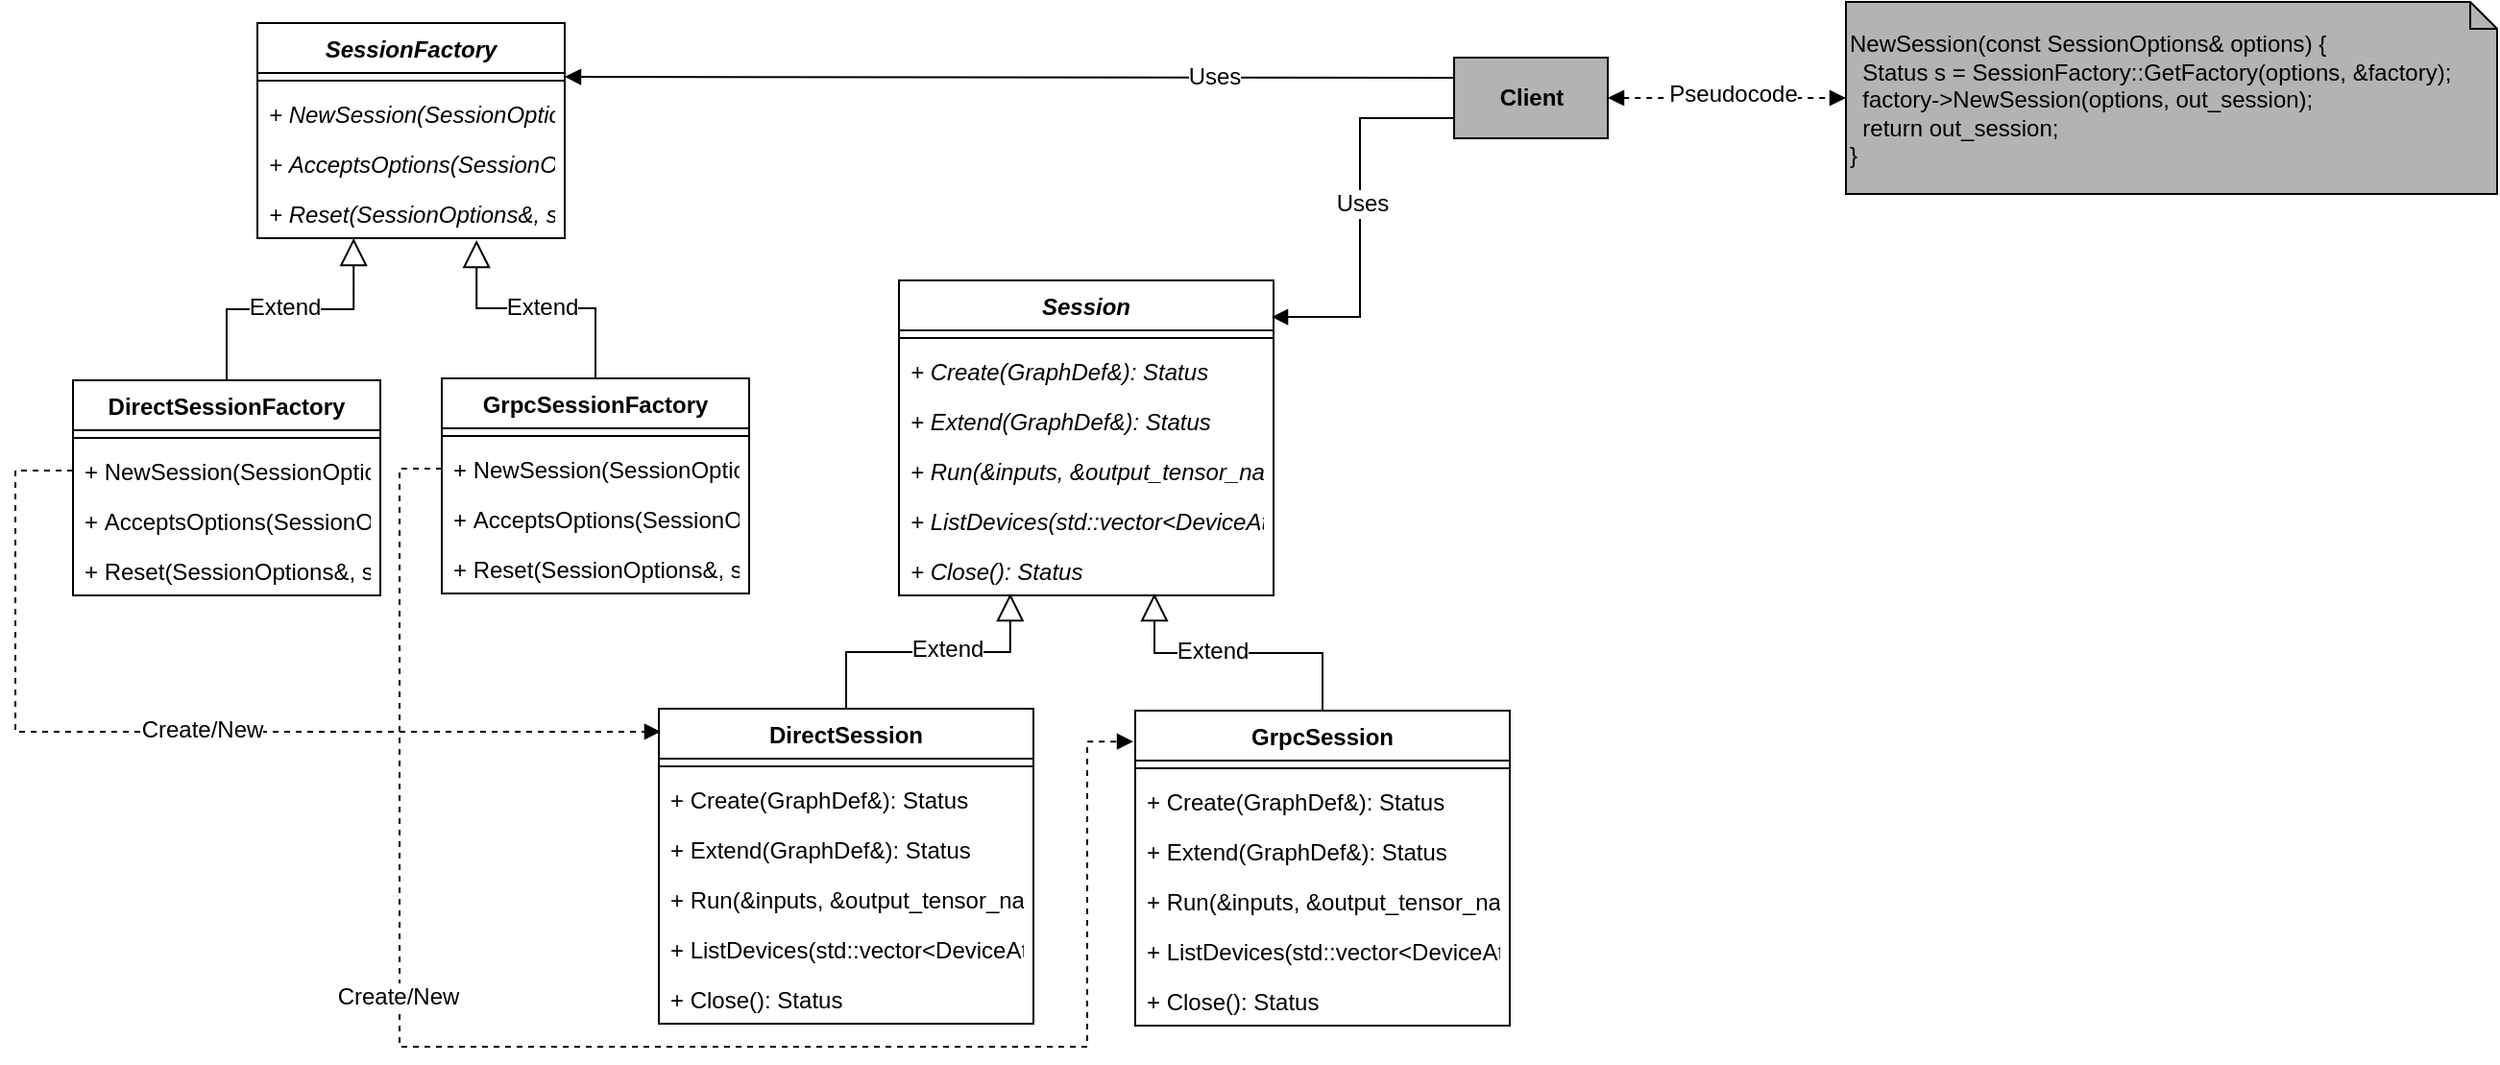 <mxfile version="10.8.0" type="github"><diagram name="SessionFactory" id="6133507b-19e7-1e82-6fc7-422aa6c4b21f"><mxGraphModel dx="1394" dy="702" grid="1" gridSize="10" guides="1" tooltips="1" connect="1" arrows="1" fold="1" page="1" pageScale="1" pageWidth="1169" pageHeight="827" background="#ffffff" math="0" shadow="0"><root><mxCell id="0"/><mxCell id="1" parent="0"/><mxCell id="FXusubt9UUqyPPRDSsIw-2" value="GrpcSessionFactory" style="swimlane;fontStyle=1;align=center;verticalAlign=top;childLayout=stackLayout;horizontal=1;startSize=26;horizontalStack=0;resizeParent=1;resizeParentMax=0;resizeLast=0;collapsible=1;marginBottom=0;" parent="1" vertex="1"><mxGeometry x="264" y="343" width="160" height="112" as="geometry"/></mxCell><mxCell id="FXusubt9UUqyPPRDSsIw-4" value="" style="line;strokeWidth=1;fillColor=none;align=left;verticalAlign=middle;spacingTop=-1;spacingLeft=3;spacingRight=3;rotatable=0;labelPosition=right;points=[];portConstraint=eastwest;" parent="FXusubt9UUqyPPRDSsIw-2" vertex="1"><mxGeometry y="26" width="160" height="8" as="geometry"/></mxCell><mxCell id="FXusubt9UUqyPPRDSsIw-5" value="+ NewSession(SessionOptions&amp;, Session**): Status&#10;" style="text;strokeColor=none;fillColor=none;align=left;verticalAlign=top;spacingLeft=4;spacingRight=4;overflow=hidden;rotatable=0;points=[[0,0.5],[1,0.5]];portConstraint=eastwest;fontStyle=0" parent="FXusubt9UUqyPPRDSsIw-2" vertex="1"><mxGeometry y="34" width="160" height="26" as="geometry"/></mxCell><mxCell id="FXusubt9UUqyPPRDSsIw-11" value="+ AcceptsOptions(SessionOptions&amp;): bool&#10;" style="text;strokeColor=none;fillColor=none;align=left;verticalAlign=top;spacingLeft=4;spacingRight=4;overflow=hidden;rotatable=0;points=[[0,0.5],[1,0.5]];portConstraint=eastwest;fontStyle=0" parent="FXusubt9UUqyPPRDSsIw-2" vertex="1"><mxGeometry y="60" width="160" height="26" as="geometry"/></mxCell><mxCell id="FXusubt9UUqyPPRDSsIw-9" value="+ Reset(SessionOptions&amp;, std::vector&lt;string&gt;&amp; ): Status&#10;" style="text;strokeColor=none;fillColor=none;align=left;verticalAlign=top;spacingLeft=4;spacingRight=4;overflow=hidden;rotatable=0;points=[[0,0.5],[1,0.5]];portConstraint=eastwest;fontStyle=0" parent="FXusubt9UUqyPPRDSsIw-2" vertex="1"><mxGeometry y="86" width="160" height="26" as="geometry"/></mxCell><mxCell id="FXusubt9UUqyPPRDSsIw-12" value="SessionFactory" style="swimlane;fontStyle=3;align=center;verticalAlign=top;childLayout=stackLayout;horizontal=1;startSize=26;horizontalStack=0;resizeParent=1;resizeParentMax=0;resizeLast=0;collapsible=1;marginBottom=0;" parent="1" vertex="1"><mxGeometry x="168" y="158" width="160" height="112" as="geometry"/></mxCell><mxCell id="FXusubt9UUqyPPRDSsIw-13" value="" style="line;strokeWidth=1;fillColor=none;align=left;verticalAlign=middle;spacingTop=-1;spacingLeft=3;spacingRight=3;rotatable=0;labelPosition=right;points=[];portConstraint=eastwest;" parent="FXusubt9UUqyPPRDSsIw-12" vertex="1"><mxGeometry y="26" width="160" height="8" as="geometry"/></mxCell><mxCell id="FXusubt9UUqyPPRDSsIw-14" value="+ NewSession(SessionOptions&amp;, Session**): Status&#10;" style="text;strokeColor=none;fillColor=none;align=left;verticalAlign=top;spacingLeft=4;spacingRight=4;overflow=hidden;rotatable=0;points=[[0,0.5],[1,0.5]];portConstraint=eastwest;fontStyle=2" parent="FXusubt9UUqyPPRDSsIw-12" vertex="1"><mxGeometry y="34" width="160" height="26" as="geometry"/></mxCell><mxCell id="FXusubt9UUqyPPRDSsIw-15" value="+ AcceptsOptions(SessionOptions&amp;): bool&#10;" style="text;strokeColor=none;fillColor=none;align=left;verticalAlign=top;spacingLeft=4;spacingRight=4;overflow=hidden;rotatable=0;points=[[0,0.5],[1,0.5]];portConstraint=eastwest;fontStyle=2" parent="FXusubt9UUqyPPRDSsIw-12" vertex="1"><mxGeometry y="60" width="160" height="26" as="geometry"/></mxCell><mxCell id="FXusubt9UUqyPPRDSsIw-16" value="+ Reset(SessionOptions&amp;, std::vector&lt;string&gt;&amp; ): Status&#10;" style="text;strokeColor=none;fillColor=none;align=left;verticalAlign=top;spacingLeft=4;spacingRight=4;overflow=hidden;rotatable=0;points=[[0,0.5],[1,0.5]];portConstraint=eastwest;fontStyle=2" parent="FXusubt9UUqyPPRDSsIw-12" vertex="1"><mxGeometry y="86" width="160" height="26" as="geometry"/></mxCell><mxCell id="FXusubt9UUqyPPRDSsIw-18" value="DirectSessionFactory" style="swimlane;fontStyle=1;align=center;verticalAlign=top;childLayout=stackLayout;horizontal=1;startSize=26;horizontalStack=0;resizeParent=1;resizeParentMax=0;resizeLast=0;collapsible=1;marginBottom=0;" parent="1" vertex="1"><mxGeometry x="72" y="344" width="160" height="112" as="geometry"/></mxCell><mxCell id="FXusubt9UUqyPPRDSsIw-19" value="" style="line;strokeWidth=1;fillColor=none;align=left;verticalAlign=middle;spacingTop=-1;spacingLeft=3;spacingRight=3;rotatable=0;labelPosition=right;points=[];portConstraint=eastwest;" parent="FXusubt9UUqyPPRDSsIw-18" vertex="1"><mxGeometry y="26" width="160" height="8" as="geometry"/></mxCell><mxCell id="FXusubt9UUqyPPRDSsIw-20" value="+ NewSession(SessionOptions&amp;, Session**): Status&#10;" style="text;strokeColor=none;fillColor=none;align=left;verticalAlign=top;spacingLeft=4;spacingRight=4;overflow=hidden;rotatable=0;points=[[0,0.5],[1,0.5]];portConstraint=eastwest;fontStyle=0" parent="FXusubt9UUqyPPRDSsIw-18" vertex="1"><mxGeometry y="34" width="160" height="26" as="geometry"/></mxCell><mxCell id="FXusubt9UUqyPPRDSsIw-21" value="+ AcceptsOptions(SessionOptions&amp;): bool&#10;" style="text;strokeColor=none;fillColor=none;align=left;verticalAlign=top;spacingLeft=4;spacingRight=4;overflow=hidden;rotatable=0;points=[[0,0.5],[1,0.5]];portConstraint=eastwest;fontStyle=0" parent="FXusubt9UUqyPPRDSsIw-18" vertex="1"><mxGeometry y="60" width="160" height="26" as="geometry"/></mxCell><mxCell id="FXusubt9UUqyPPRDSsIw-22" value="+ Reset(SessionOptions&amp;, std::vector&lt;string&gt;&amp; ): Status&#10;" style="text;strokeColor=none;fillColor=none;align=left;verticalAlign=top;spacingLeft=4;spacingRight=4;overflow=hidden;rotatable=0;points=[[0,0.5],[1,0.5]];portConstraint=eastwest;fontStyle=0" parent="FXusubt9UUqyPPRDSsIw-18" vertex="1"><mxGeometry y="86" width="160" height="26" as="geometry"/></mxCell><mxCell id="FXusubt9UUqyPPRDSsIw-37" value="" style="endArrow=block;endFill=0;endSize=12;html=1;exitX=0.5;exitY=0;exitDx=0;exitDy=0;edgeStyle=orthogonalEdgeStyle;entryX=0.313;entryY=1;entryDx=0;entryDy=0;entryPerimeter=0;rounded=0;" parent="1" source="FXusubt9UUqyPPRDSsIw-18" target="FXusubt9UUqyPPRDSsIw-16" edge="1"><mxGeometry width="160" relative="1" as="geometry"><mxPoint x="128" y="397" as="sourcePoint"/><mxPoint x="228" y="277" as="targetPoint"/></mxGeometry></mxCell><mxCell id="_OT2kAkFZRMDzbsxT8Rm-2" value="&lt;span&gt;Extend&lt;/span&gt;" style="text;html=1;resizable=0;points=[];align=center;verticalAlign=middle;labelBackgroundColor=#ffffff;" vertex="1" connectable="0" parent="FXusubt9UUqyPPRDSsIw-37"><mxGeometry x="-0.043" y="-2" relative="1" as="geometry"><mxPoint y="-3" as="offset"/></mxGeometry></mxCell><mxCell id="FXusubt9UUqyPPRDSsIw-38" value="" style="endArrow=block;endFill=0;endSize=12;html=1;exitX=0.5;exitY=0;exitDx=0;exitDy=0;edgeStyle=orthogonalEdgeStyle;entryX=0.713;entryY=1.038;entryDx=0;entryDy=0;entryPerimeter=0;rounded=0;" parent="1" source="FXusubt9UUqyPPRDSsIw-2" target="FXusubt9UUqyPPRDSsIw-16" edge="1"><mxGeometry width="160" relative="1" as="geometry"><mxPoint x="138" y="411" as="sourcePoint"/><mxPoint x="258" y="267" as="targetPoint"/></mxGeometry></mxCell><mxCell id="_OT2kAkFZRMDzbsxT8Rm-3" value="Extend" style="text;html=1;resizable=0;points=[];align=center;verticalAlign=middle;labelBackgroundColor=#ffffff;" vertex="1" connectable="0" parent="FXusubt9UUqyPPRDSsIw-38"><mxGeometry x="-0.03" y="1" relative="1" as="geometry"><mxPoint y="-2" as="offset"/></mxGeometry></mxCell><mxCell id="4nXSCOkuQWJkD62gdd0l-6" value="Session" style="swimlane;fontStyle=3;align=center;verticalAlign=top;childLayout=stackLayout;horizontal=1;startSize=26;horizontalStack=0;resizeParent=1;resizeParentMax=0;resizeLast=0;collapsible=1;marginBottom=0;" parent="1" vertex="1"><mxGeometry x="502" y="292" width="195" height="164" as="geometry"/></mxCell><mxCell id="4nXSCOkuQWJkD62gdd0l-8" value="&#10;&#10;" style="line;strokeWidth=1;fillColor=none;align=left;verticalAlign=middle;spacingTop=-1;spacingLeft=3;spacingRight=3;rotatable=0;labelPosition=right;points=[];portConstraint=eastwest;" parent="4nXSCOkuQWJkD62gdd0l-6" vertex="1"><mxGeometry y="26" width="195" height="8" as="geometry"/></mxCell><mxCell id="4nXSCOkuQWJkD62gdd0l-9" value="+ Create(GraphDef&amp;): Status&#10;" style="text;strokeColor=none;fillColor=none;align=left;verticalAlign=top;spacingLeft=4;spacingRight=4;overflow=hidden;rotatable=0;points=[[0,0.5],[1,0.5]];portConstraint=eastwest;fontStyle=2" parent="4nXSCOkuQWJkD62gdd0l-6" vertex="1"><mxGeometry y="34" width="195" height="26" as="geometry"/></mxCell><mxCell id="4nXSCOkuQWJkD62gdd0l-10" value="+ Extend(GraphDef&amp;): Status&#10;" style="text;strokeColor=none;fillColor=none;align=left;verticalAlign=top;spacingLeft=4;spacingRight=4;overflow=hidden;rotatable=0;points=[[0,0.5],[1,0.5]];portConstraint=eastwest;fontStyle=2" parent="4nXSCOkuQWJkD62gdd0l-6" vertex="1"><mxGeometry y="60" width="195" height="26" as="geometry"/></mxCell><mxCell id="4nXSCOkuQWJkD62gdd0l-12" value="+ Run(&amp;inputs, &amp;output_tensor_names, &amp;target_node_names, outputs): Status&#10;" style="text;strokeColor=none;fillColor=none;align=left;verticalAlign=top;spacingLeft=4;spacingRight=4;overflow=hidden;rotatable=0;points=[[0,0.5],[1,0.5]];portConstraint=eastwest;fontStyle=2" parent="4nXSCOkuQWJkD62gdd0l-6" vertex="1"><mxGeometry y="86" width="195" height="26" as="geometry"/></mxCell><mxCell id="4nXSCOkuQWJkD62gdd0l-11" value="+ ListDevices(std::vector&lt;DeviceAttributes&gt;* response): Status&#10;" style="text;strokeColor=none;fillColor=none;align=left;verticalAlign=top;spacingLeft=4;spacingRight=4;overflow=hidden;rotatable=0;points=[[0,0.5],[1,0.5]];portConstraint=eastwest;fontStyle=2" parent="4nXSCOkuQWJkD62gdd0l-6" vertex="1"><mxGeometry y="112" width="195" height="26" as="geometry"/></mxCell><mxCell id="4nXSCOkuQWJkD62gdd0l-13" value="+ Close(): Status&#10;" style="text;strokeColor=none;fillColor=none;align=left;verticalAlign=top;spacingLeft=4;spacingRight=4;overflow=hidden;rotatable=0;points=[[0,0.5],[1,0.5]];portConstraint=eastwest;fontStyle=2" parent="4nXSCOkuQWJkD62gdd0l-6" vertex="1"><mxGeometry y="138" width="195" height="26" as="geometry"/></mxCell><mxCell id="4nXSCOkuQWJkD62gdd0l-14" value="DirectSession" style="swimlane;fontStyle=1;align=center;verticalAlign=top;childLayout=stackLayout;horizontal=1;startSize=26;horizontalStack=0;resizeParent=1;resizeParentMax=0;resizeLast=0;collapsible=1;marginBottom=0;" parent="1" vertex="1"><mxGeometry x="377" y="515" width="195" height="164" as="geometry"/></mxCell><mxCell id="4nXSCOkuQWJkD62gdd0l-15" value="&#10;&#10;" style="line;strokeWidth=1;fillColor=none;align=left;verticalAlign=middle;spacingTop=-1;spacingLeft=3;spacingRight=3;rotatable=0;labelPosition=right;points=[];portConstraint=eastwest;" parent="4nXSCOkuQWJkD62gdd0l-14" vertex="1"><mxGeometry y="26" width="195" height="8" as="geometry"/></mxCell><mxCell id="4nXSCOkuQWJkD62gdd0l-16" value="+ Create(GraphDef&amp;): Status&#10;" style="text;strokeColor=none;fillColor=none;align=left;verticalAlign=top;spacingLeft=4;spacingRight=4;overflow=hidden;rotatable=0;points=[[0,0.5],[1,0.5]];portConstraint=eastwest;fontStyle=0" parent="4nXSCOkuQWJkD62gdd0l-14" vertex="1"><mxGeometry y="34" width="195" height="26" as="geometry"/></mxCell><mxCell id="4nXSCOkuQWJkD62gdd0l-17" value="+ Extend(GraphDef&amp;): Status&#10;" style="text;strokeColor=none;fillColor=none;align=left;verticalAlign=top;spacingLeft=4;spacingRight=4;overflow=hidden;rotatable=0;points=[[0,0.5],[1,0.5]];portConstraint=eastwest;fontStyle=0" parent="4nXSCOkuQWJkD62gdd0l-14" vertex="1"><mxGeometry y="60" width="195" height="26" as="geometry"/></mxCell><mxCell id="4nXSCOkuQWJkD62gdd0l-18" value="+ Run(&amp;inputs, &amp;output_tensor_names, &amp;target_node_names, outputs): Status&#10;" style="text;strokeColor=none;fillColor=none;align=left;verticalAlign=top;spacingLeft=4;spacingRight=4;overflow=hidden;rotatable=0;points=[[0,0.5],[1,0.5]];portConstraint=eastwest;fontStyle=0" parent="4nXSCOkuQWJkD62gdd0l-14" vertex="1"><mxGeometry y="86" width="195" height="26" as="geometry"/></mxCell><mxCell id="4nXSCOkuQWJkD62gdd0l-19" value="+ ListDevices(std::vector&lt;DeviceAttributes&gt;* response): Status&#10;" style="text;strokeColor=none;fillColor=none;align=left;verticalAlign=top;spacingLeft=4;spacingRight=4;overflow=hidden;rotatable=0;points=[[0,0.5],[1,0.5]];portConstraint=eastwest;fontStyle=0" parent="4nXSCOkuQWJkD62gdd0l-14" vertex="1"><mxGeometry y="112" width="195" height="26" as="geometry"/></mxCell><mxCell id="4nXSCOkuQWJkD62gdd0l-20" value="+ Close(): Status&#10;" style="text;strokeColor=none;fillColor=none;align=left;verticalAlign=top;spacingLeft=4;spacingRight=4;overflow=hidden;rotatable=0;points=[[0,0.5],[1,0.5]];portConstraint=eastwest;fontStyle=0" parent="4nXSCOkuQWJkD62gdd0l-14" vertex="1"><mxGeometry y="138" width="195" height="26" as="geometry"/></mxCell><mxCell id="4nXSCOkuQWJkD62gdd0l-21" value="GrpcSession" style="swimlane;fontStyle=1;align=center;verticalAlign=top;childLayout=stackLayout;horizontal=1;startSize=26;horizontalStack=0;resizeParent=1;resizeParentMax=0;resizeLast=0;collapsible=1;marginBottom=0;" parent="1" vertex="1"><mxGeometry x="625" y="516" width="195" height="164" as="geometry"/></mxCell><mxCell id="4nXSCOkuQWJkD62gdd0l-22" value="&#10;&#10;" style="line;strokeWidth=1;fillColor=none;align=left;verticalAlign=middle;spacingTop=-1;spacingLeft=3;spacingRight=3;rotatable=0;labelPosition=right;points=[];portConstraint=eastwest;" parent="4nXSCOkuQWJkD62gdd0l-21" vertex="1"><mxGeometry y="26" width="195" height="8" as="geometry"/></mxCell><mxCell id="4nXSCOkuQWJkD62gdd0l-23" value="+ Create(GraphDef&amp;): Status&#10;" style="text;strokeColor=none;fillColor=none;align=left;verticalAlign=top;spacingLeft=4;spacingRight=4;overflow=hidden;rotatable=0;points=[[0,0.5],[1,0.5]];portConstraint=eastwest;fontStyle=0" parent="4nXSCOkuQWJkD62gdd0l-21" vertex="1"><mxGeometry y="34" width="195" height="26" as="geometry"/></mxCell><mxCell id="4nXSCOkuQWJkD62gdd0l-24" value="+ Extend(GraphDef&amp;): Status&#10;" style="text;strokeColor=none;fillColor=none;align=left;verticalAlign=top;spacingLeft=4;spacingRight=4;overflow=hidden;rotatable=0;points=[[0,0.5],[1,0.5]];portConstraint=eastwest;fontStyle=0" parent="4nXSCOkuQWJkD62gdd0l-21" vertex="1"><mxGeometry y="60" width="195" height="26" as="geometry"/></mxCell><mxCell id="4nXSCOkuQWJkD62gdd0l-25" value="+ Run(&amp;inputs, &amp;output_tensor_names, &amp;target_node_names, outputs): Status&#10;" style="text;strokeColor=none;fillColor=none;align=left;verticalAlign=top;spacingLeft=4;spacingRight=4;overflow=hidden;rotatable=0;points=[[0,0.5],[1,0.5]];portConstraint=eastwest;fontStyle=0" parent="4nXSCOkuQWJkD62gdd0l-21" vertex="1"><mxGeometry y="86" width="195" height="26" as="geometry"/></mxCell><mxCell id="4nXSCOkuQWJkD62gdd0l-26" value="+ ListDevices(std::vector&lt;DeviceAttributes&gt;* response): Status&#10;" style="text;strokeColor=none;fillColor=none;align=left;verticalAlign=top;spacingLeft=4;spacingRight=4;overflow=hidden;rotatable=0;points=[[0,0.5],[1,0.5]];portConstraint=eastwest;fontStyle=0" parent="4nXSCOkuQWJkD62gdd0l-21" vertex="1"><mxGeometry y="112" width="195" height="26" as="geometry"/></mxCell><mxCell id="4nXSCOkuQWJkD62gdd0l-27" value="+ Close(): Status&#10;" style="text;strokeColor=none;fillColor=none;align=left;verticalAlign=top;spacingLeft=4;spacingRight=4;overflow=hidden;rotatable=0;points=[[0,0.5],[1,0.5]];portConstraint=eastwest;fontStyle=0" parent="4nXSCOkuQWJkD62gdd0l-21" vertex="1"><mxGeometry y="138" width="195" height="26" as="geometry"/></mxCell><mxCell id="4nXSCOkuQWJkD62gdd0l-28" value="" style="endArrow=block;endFill=0;endSize=12;html=1;exitX=0.5;exitY=0;exitDx=0;exitDy=0;edgeStyle=orthogonalEdgeStyle;rounded=0;entryX=0.297;entryY=0.962;entryDx=0;entryDy=0;entryPerimeter=0;" parent="1" source="4nXSCOkuQWJkD62gdd0l-14" target="4nXSCOkuQWJkD62gdd0l-13" edge="1"><mxGeometry width="160" relative="1" as="geometry"><mxPoint x="268" y="681" as="sourcePoint"/><mxPoint x="556" y="423" as="targetPoint"/></mxGeometry></mxCell><mxCell id="_OT2kAkFZRMDzbsxT8Rm-6" value="Extend" style="text;html=1;resizable=0;points=[];align=center;verticalAlign=middle;labelBackgroundColor=#ffffff;" vertex="1" connectable="0" parent="4nXSCOkuQWJkD62gdd0l-28"><mxGeometry x="0.075" relative="1" as="geometry"><mxPoint x="4" y="-2" as="offset"/></mxGeometry></mxCell><mxCell id="4nXSCOkuQWJkD62gdd0l-29" value="" style="endArrow=block;endFill=0;endSize=12;html=1;exitX=0.5;exitY=0;exitDx=0;exitDy=0;edgeStyle=orthogonalEdgeStyle;rounded=0;entryX=0.682;entryY=0.962;entryDx=0;entryDy=0;entryPerimeter=0;" parent="1" source="4nXSCOkuQWJkD62gdd0l-21" target="4nXSCOkuQWJkD62gdd0l-13" edge="1"><mxGeometry width="160" relative="1" as="geometry"><mxPoint x="708" y="731" as="sourcePoint"/><mxPoint x="619" y="424" as="targetPoint"/></mxGeometry></mxCell><mxCell id="_OT2kAkFZRMDzbsxT8Rm-7" value="Extend" style="text;html=1;resizable=0;points=[];align=center;verticalAlign=middle;labelBackgroundColor=#ffffff;" vertex="1" connectable="0" parent="4nXSCOkuQWJkD62gdd0l-29"><mxGeometry x="0.187" y="2" relative="1" as="geometry"><mxPoint y="-3" as="offset"/></mxGeometry></mxCell><mxCell id="4nXSCOkuQWJkD62gdd0l-33" value="" style="endArrow=block;startArrow=none;endFill=1;startFill=0;html=1;exitX=0;exitY=0.5;exitDx=0;exitDy=0;rounded=0;edgeStyle=orthogonalEdgeStyle;dashed=1;entryX=0.005;entryY=0.073;entryDx=0;entryDy=0;entryPerimeter=0;" parent="1" source="FXusubt9UUqyPPRDSsIw-20" target="4nXSCOkuQWJkD62gdd0l-14" edge="1"><mxGeometry width="160" relative="1" as="geometry"><mxPoint x="-69" y="691" as="sourcePoint"/><mxPoint x="428" y="561" as="targetPoint"/><Array as="points"><mxPoint x="42" y="391"/><mxPoint x="42" y="527"/></Array></mxGeometry></mxCell><mxCell id="_OT2kAkFZRMDzbsxT8Rm-4" value="Create/New" style="text;html=1;resizable=0;points=[];align=center;verticalAlign=middle;labelBackgroundColor=#ffffff;" vertex="1" connectable="0" parent="4nXSCOkuQWJkD62gdd0l-33"><mxGeometry x="0.048" y="2" relative="1" as="geometry"><mxPoint y="1" as="offset"/></mxGeometry></mxCell><mxCell id="4nXSCOkuQWJkD62gdd0l-34" value="" style="endArrow=block;startArrow=none;endFill=1;startFill=0;html=1;exitX=0;exitY=0.5;exitDx=0;exitDy=0;rounded=0;edgeStyle=orthogonalEdgeStyle;dashed=1;entryX=-0.005;entryY=0.098;entryDx=0;entryDy=0;entryPerimeter=0;" parent="1" source="FXusubt9UUqyPPRDSsIw-5" target="4nXSCOkuQWJkD62gdd0l-21" edge="1"><mxGeometry width="160" relative="1" as="geometry"><mxPoint x="111" y="681" as="sourcePoint"/><mxPoint x="610" y="532" as="targetPoint"/><Array as="points"><mxPoint x="242" y="390"/><mxPoint x="242" y="691"/><mxPoint x="600" y="691"/><mxPoint x="600" y="532"/></Array></mxGeometry></mxCell><mxCell id="_OT2kAkFZRMDzbsxT8Rm-5" value="Create/New" style="text;html=1;resizable=0;points=[];align=center;verticalAlign=middle;labelBackgroundColor=#ffffff;" vertex="1" connectable="0" parent="4nXSCOkuQWJkD62gdd0l-34"><mxGeometry x="-0.313" y="-1" relative="1" as="geometry"><mxPoint as="offset"/></mxGeometry></mxCell><mxCell id="4nXSCOkuQWJkD62gdd0l-36" value="&lt;b&gt;Client&lt;/b&gt;" style="html=1;fillColor=#B3B3B3;" parent="1" vertex="1"><mxGeometry x="791" y="176" width="80" height="42" as="geometry"/></mxCell><mxCell id="4nXSCOkuQWJkD62gdd0l-41" value="" style="endArrow=none;startArrow=block;endFill=0;startFill=1;html=1;entryX=0;entryY=0.25;entryDx=0;entryDy=0;exitX=1;exitY=0.25;exitDx=0;exitDy=0;" parent="1" source="FXusubt9UUqyPPRDSsIw-12" target="4nXSCOkuQWJkD62gdd0l-36" edge="1"><mxGeometry width="160" relative="1" as="geometry"><mxPoint x="142" y="772" as="sourcePoint"/><mxPoint x="302" y="772" as="targetPoint"/></mxGeometry></mxCell><mxCell id="_OT2kAkFZRMDzbsxT8Rm-8" value="Uses" style="text;html=1;resizable=0;points=[];align=center;verticalAlign=middle;labelBackgroundColor=#ffffff;" vertex="1" connectable="0" parent="4nXSCOkuQWJkD62gdd0l-41"><mxGeometry x="0.46" y="1" relative="1" as="geometry"><mxPoint as="offset"/></mxGeometry></mxCell><mxCell id="4nXSCOkuQWJkD62gdd0l-42" value="" style="endArrow=none;startArrow=block;endFill=0;startFill=1;html=1;exitX=0.995;exitY=0.116;exitDx=0;exitDy=0;exitPerimeter=0;entryX=0;entryY=0.75;entryDx=0;entryDy=0;rounded=0;edgeStyle=orthogonalEdgeStyle;" parent="1" source="4nXSCOkuQWJkD62gdd0l-6" target="4nXSCOkuQWJkD62gdd0l-36" edge="1"><mxGeometry width="160" relative="1" as="geometry"><mxPoint x="338" y="196" as="sourcePoint"/><mxPoint x="832" y="196" as="targetPoint"/><Array as="points"><mxPoint x="742" y="311"/><mxPoint x="742" y="208"/></Array></mxGeometry></mxCell><mxCell id="_OT2kAkFZRMDzbsxT8Rm-9" value="Uses" style="text;html=1;resizable=0;points=[];align=center;verticalAlign=middle;labelBackgroundColor=#ffffff;" vertex="1" connectable="0" parent="4nXSCOkuQWJkD62gdd0l-42"><mxGeometry x="0.061" y="-1" relative="1" as="geometry"><mxPoint as="offset"/></mxGeometry></mxCell><mxCell id="sehtOHl5CQ17ieA08v2j-1" value="&lt;span&gt;&lt;br&gt;NewSession(&lt;/span&gt;&lt;span&gt;const &lt;/span&gt;&lt;span&gt;SessionOptions&lt;/span&gt;&lt;span&gt;&amp;amp; options&lt;/span&gt;&lt;span&gt;) {&lt;/span&gt;&lt;br&gt;&lt;span&gt;&amp;nbsp; Status &lt;/span&gt;&lt;span&gt;s = &lt;/span&gt;&lt;span&gt;SessionFactory&lt;/span&gt;&lt;span&gt;::GetFactory(options&lt;/span&gt;&lt;span&gt;, &lt;/span&gt;&lt;span&gt;&amp;amp;factory)&lt;/span&gt;&lt;span&gt;;&lt;/span&gt;&lt;span&gt;&lt;br&gt;&lt;/span&gt;&lt;span&gt;&amp;nbsp; factory-&amp;gt;NewSession(options&lt;/span&gt;&lt;span&gt;, &lt;/span&gt;&lt;span&gt;out_session)&lt;/span&gt;&lt;span&gt;;&lt;br&gt;&lt;/span&gt;&lt;span&gt;&amp;nbsp; return &lt;/span&gt;&lt;span&gt;out_session&lt;/span&gt;&lt;span&gt;;&lt;br&gt;}&lt;br&gt;&lt;/span&gt;" style="shape=note;whiteSpace=wrap;html=1;size=14;verticalAlign=top;align=left;spacingTop=-6;fillColor=#B3B3B3;fontFamily=Helvetica;" parent="1" vertex="1"><mxGeometry x="995" y="147" width="339" height="100" as="geometry"/></mxCell><mxCell id="IExWD9AddTgQL043qhoG-2" value="" style="endArrow=block;startArrow=block;endFill=1;startFill=1;html=1;fontFamily=Helvetica;exitX=1;exitY=0.5;exitDx=0;exitDy=0;entryX=0;entryY=0.5;entryDx=0;entryDy=0;entryPerimeter=0;dashed=1;" parent="1" source="4nXSCOkuQWJkD62gdd0l-36" target="sehtOHl5CQ17ieA08v2j-1" edge="1"><mxGeometry width="160" relative="1" as="geometry"><mxPoint x="822" y="362" as="sourcePoint"/><mxPoint x="982" y="362" as="targetPoint"/></mxGeometry></mxCell><mxCell id="_OT2kAkFZRMDzbsxT8Rm-11" value="&lt;span&gt;Pseudocode&lt;/span&gt;" style="text;html=1;resizable=0;points=[];align=center;verticalAlign=middle;labelBackgroundColor=#ffffff;" vertex="1" connectable="0" parent="IExWD9AddTgQL043qhoG-2"><mxGeometry x="-0.06" y="-4" relative="1" as="geometry"><mxPoint x="6" y="-6" as="offset"/></mxGeometry></mxCell></root></mxGraphModel></diagram><diagram id="nL6mkz8J1wL7D37OVuV4" name="SingletonList"><mxGraphModel dx="1394" dy="702" grid="1" gridSize="10" guides="1" tooltips="1" connect="1" arrows="1" fold="1" page="1" pageScale="1" pageWidth="1169" pageHeight="827" math="0" shadow="0"><root><mxCell id="HMtZhrFIvwiCq9MV1zeM-0"/><mxCell id="HMtZhrFIvwiCq9MV1zeM-1" parent="HMtZhrFIvwiCq9MV1zeM-0"/><mxCell id="tyfJFDI0WHhcNyW8N7T5-0" value="&lt;div&gt;&lt;span&gt;SessionFactory&lt;/span&gt;&lt;/div&gt;" style="html=1;fontFamily=Helvetica;" parent="HMtZhrFIvwiCq9MV1zeM-1" vertex="1"><mxGeometry x="249.5" y="58" width="98" height="30" as="geometry"/></mxCell><mxCell id="UVxqoVm7Dk3a5AUbJxKS-0" value="&lt;pre&gt;&lt;font face=&quot;Helvetica&quot;&gt;&lt;span&gt;std&lt;/span&gt;::&lt;span&gt;unordered_map&lt;/span&gt;&amp;lt;&lt;span&gt;string&lt;/span&gt;&lt;span&gt;, &lt;/span&gt;&lt;span&gt;SessionFactory&lt;/span&gt;*&amp;gt;&lt;/font&gt;&lt;/pre&gt;" style="html=1;fontFamily=Helvetica;" parent="HMtZhrFIvwiCq9MV1zeM-1" vertex="1"><mxGeometry x="447" y="58" width="255" height="30" as="geometry"/></mxCell><mxCell id="UVxqoVm7Dk3a5AUbJxKS-4" value="Relation" style="endArrow=open;html=1;endSize=12;startArrow=diamondThin;startSize=14;startFill=0;edgeStyle=orthogonalEdgeStyle;fontFamily=Helvetica;entryX=0;entryY=0.5;entryDx=0;entryDy=0;exitX=1;exitY=0.5;exitDx=0;exitDy=0;" parent="HMtZhrFIvwiCq9MV1zeM-1" source="tyfJFDI0WHhcNyW8N7T5-0" target="UVxqoVm7Dk3a5AUbJxKS-0" edge="1"><mxGeometry relative="1" as="geometry"><mxPoint x="352" y="73" as="sourcePoint"/><mxPoint x="552" y="108" as="targetPoint"/></mxGeometry></mxCell><mxCell id="UVxqoVm7Dk3a5AUbJxKS-5" value="0..n" style="resizable=0;html=1;align=left;verticalAlign=top;labelBackgroundColor=#ffffff;fontSize=10;" parent="UVxqoVm7Dk3a5AUbJxKS-4" connectable="0" vertex="1"><mxGeometry x="-1" relative="1" as="geometry"/></mxCell><mxCell id="UVxqoVm7Dk3a5AUbJxKS-6" value="1" style="resizable=0;html=1;align=right;verticalAlign=top;labelBackgroundColor=#ffffff;fontSize=10;" parent="UVxqoVm7Dk3a5AUbJxKS-4" connectable="0" vertex="1"><mxGeometry x="1" relative="1" as="geometry"/></mxCell><mxCell id="hkYBAwOWGB1MbL554Sjd-8" value="SessionFactory" style="swimlane;fontStyle=1;align=center;verticalAlign=top;childLayout=stackLayout;horizontal=1;startSize=26;horizontalStack=0;resizeParent=1;resizeParentMax=0;resizeLast=0;collapsible=1;marginBottom=0;fontFamily=Helvetica;" parent="HMtZhrFIvwiCq9MV1zeM-1" vertex="1"><mxGeometry x="602" y="137" width="160" height="112" as="geometry"/></mxCell><mxCell id="hkYBAwOWGB1MbL554Sjd-10" value="" style="line;strokeWidth=1;fillColor=none;align=left;verticalAlign=middle;spacingTop=-1;spacingLeft=3;spacingRight=3;rotatable=0;labelPosition=right;points=[];portConstraint=eastwest;" parent="hkYBAwOWGB1MbL554Sjd-8" vertex="1"><mxGeometry y="26" width="160" height="8" as="geometry"/></mxCell><mxCell id="hkYBAwOWGB1MbL554Sjd-11" value="+ 类中的static函数&#10;" style="text;strokeColor=none;fillColor=none;align=left;verticalAlign=top;spacingLeft=4;spacingRight=4;overflow=hidden;rotatable=0;points=[[0,0.5],[1,0.5]];portConstraint=eastwest;" parent="hkYBAwOWGB1MbL554Sjd-8" vertex="1"><mxGeometry y="34" width="160" height="26" as="geometry"/></mxCell><mxCell id="sWiK2dvceCtaBnC8qd_2-1" value="+Register(string&amp;, SessionFactory*): void&#10;" style="text;strokeColor=none;fillColor=none;align=left;verticalAlign=top;spacingLeft=4;spacingRight=4;overflow=hidden;rotatable=0;points=[[0,0.5],[1,0.5]];portConstraint=eastwest;" parent="hkYBAwOWGB1MbL554Sjd-8" vertex="1"><mxGeometry y="60" width="160" height="26" as="geometry"/></mxCell><mxCell id="sWiK2dvceCtaBnC8qd_2-0" value="+GetFactory(string&amp;, SessionFactory*): void&#10;" style="text;strokeColor=none;fillColor=none;align=left;verticalAlign=top;spacingLeft=4;spacingRight=4;overflow=hidden;rotatable=0;points=[[0,0.5],[1,0.5]];portConstraint=eastwest;" parent="hkYBAwOWGB1MbL554Sjd-8" vertex="1"><mxGeometry y="86" width="160" height="26" as="geometry"/></mxCell><mxCell id="sWiK2dvceCtaBnC8qd_2-4" value="Insert" style="endArrow=open;endSize=12;dashed=1;html=1;fontFamily=Helvetica;exitX=0;exitY=0.5;exitDx=0;exitDy=0;entryX=0.5;entryY=1;entryDx=0;entryDy=0;edgeStyle=orthogonalEdgeStyle;rounded=0;" parent="HMtZhrFIvwiCq9MV1zeM-1" source="sWiK2dvceCtaBnC8qd_2-1" target="UVxqoVm7Dk3a5AUbJxKS-0" edge="1"><mxGeometry width="160" relative="1" as="geometry"><mxPoint x="612" y="378" as="sourcePoint"/><mxPoint x="772" y="378" as="targetPoint"/></mxGeometry></mxCell><mxCell id="sWiK2dvceCtaBnC8qd_2-5" value="Lookup" style="endArrow=open;endSize=12;dashed=1;html=1;fontFamily=Helvetica;exitX=0;exitY=0.5;exitDx=0;exitDy=0;entryX=0.25;entryY=1;entryDx=0;entryDy=0;rounded=0;edgeStyle=orthogonalEdgeStyle;" parent="HMtZhrFIvwiCq9MV1zeM-1" source="sWiK2dvceCtaBnC8qd_2-0" target="UVxqoVm7Dk3a5AUbJxKS-0" edge="1"><mxGeometry width="160" relative="1" as="geometry"><mxPoint x="312" y="418" as="sourcePoint"/><mxPoint x="472" y="418" as="targetPoint"/></mxGeometry></mxCell><mxCell id="MAm0G67D9nvTlhzfFkMC-0" value="存储结构" style="text;align=left;fontStyle=1;verticalAlign=middle;spacingLeft=3;spacingRight=3;strokeColor=none;rotatable=0;points=[[0,0.5],[1,0.5]];portConstraint=eastwest;fontFamily=Helvetica;" parent="HMtZhrFIvwiCq9MV1zeM-1" vertex="1"><mxGeometry x="899.5" y="58" width="80" height="26" as="geometry"/></mxCell><mxCell id="MAm0G67D9nvTlhzfFkMC-1" value="关键接口" style="text;align=left;fontStyle=1;verticalAlign=middle;spacingLeft=3;spacingRight=3;strokeColor=none;rotatable=0;points=[[0,0.5],[1,0.5]];portConstraint=eastwest;fontFamily=Helvetica;" parent="HMtZhrFIvwiCq9MV1zeM-1" vertex="1"><mxGeometry x="899.5" y="137" width="80" height="26" as="geometry"/></mxCell><mxCell id="MAm0G67D9nvTlhzfFkMC-2" value="DirectSessionRegistrar" style="swimlane;fontStyle=1;align=center;verticalAlign=top;childLayout=stackLayout;horizontal=1;startSize=26;horizontalStack=0;resizeParent=1;resizeParentMax=0;resizeLast=0;collapsible=1;marginBottom=0;fontFamily=Helvetica;" parent="HMtZhrFIvwiCq9MV1zeM-1" vertex="1"><mxGeometry x="353.5" y="295" width="160" height="60" as="geometry"/></mxCell><mxCell id="MAm0G67D9nvTlhzfFkMC-4" value="" style="line;strokeWidth=1;fillColor=none;align=left;verticalAlign=middle;spacingTop=-1;spacingLeft=3;spacingRight=3;rotatable=0;labelPosition=right;points=[];portConstraint=eastwest;" parent="MAm0G67D9nvTlhzfFkMC-2" vertex="1"><mxGeometry y="26" width="160" height="8" as="geometry"/></mxCell><mxCell id="MAm0G67D9nvTlhzfFkMC-5" value="+ 构造函数():&#10;" style="text;strokeColor=none;fillColor=none;align=left;verticalAlign=top;spacingLeft=4;spacingRight=4;overflow=hidden;rotatable=0;points=[[0,0.5],[1,0.5]];portConstraint=eastwest;" parent="MAm0G67D9nvTlhzfFkMC-2" vertex="1"><mxGeometry y="34" width="160" height="26" as="geometry"/></mxCell><mxCell id="MAm0G67D9nvTlhzfFkMC-7" value="GrpcSessionRegistrar" style="swimlane;fontStyle=1;align=center;verticalAlign=top;childLayout=stackLayout;horizontal=1;startSize=26;horizontalStack=0;resizeParent=1;resizeParentMax=0;resizeLast=0;collapsible=1;marginBottom=0;fontFamily=Helvetica;" parent="HMtZhrFIvwiCq9MV1zeM-1" vertex="1"><mxGeometry x="353.5" y="384.5" width="160" height="60" as="geometry"/></mxCell><mxCell id="MAm0G67D9nvTlhzfFkMC-8" value="" style="line;strokeWidth=1;fillColor=none;align=left;verticalAlign=middle;spacingTop=-1;spacingLeft=3;spacingRight=3;rotatable=0;labelPosition=right;points=[];portConstraint=eastwest;" parent="MAm0G67D9nvTlhzfFkMC-7" vertex="1"><mxGeometry y="26" width="160" height="8" as="geometry"/></mxCell><mxCell id="MAm0G67D9nvTlhzfFkMC-9" value="+ 构造函数():&#10;" style="text;strokeColor=none;fillColor=none;align=left;verticalAlign=top;spacingLeft=4;spacingRight=4;overflow=hidden;rotatable=0;points=[[0,0.5],[1,0.5]];portConstraint=eastwest;" parent="MAm0G67D9nvTlhzfFkMC-7" vertex="1"><mxGeometry y="34" width="160" height="26" as="geometry"/></mxCell><mxCell id="MAm0G67D9nvTlhzfFkMC-13" value="&lt;div&gt;&lt;span&gt;SessionFactory&lt;/span&gt;::Register(&lt;span&gt;&quot;GRPC_SESSION&quot;&lt;/span&gt;&lt;span&gt;, &lt;/span&gt;&lt;span&gt;new &lt;/span&gt;GrpcSessionFactory())&lt;span&gt;;&lt;/span&gt;&lt;/div&gt;" style="shape=note;whiteSpace=wrap;html=1;size=14;verticalAlign=top;align=left;spacingTop=-6;fontFamily=Helvetica;" parent="HMtZhrFIvwiCq9MV1zeM-1" vertex="1"><mxGeometry x="577" y="421.5" width="450" height="19" as="geometry"/></mxCell><mxCell id="MAm0G67D9nvTlhzfFkMC-28" value="&amp;nbsp; &amp;nbsp; &amp;nbsp; &amp;nbsp; &amp;nbsp;Call" style="endArrow=open;endSize=12;html=1;fontFamily=Helvetica;exitX=0.5;exitY=0;exitDx=0;exitDy=0;exitPerimeter=0;entryX=1;entryY=0.5;entryDx=0;entryDy=0;rounded=0;edgeStyle=orthogonalEdgeStyle;" parent="HMtZhrFIvwiCq9MV1zeM-1" source="MAm0G67D9nvTlhzfFkMC-13" target="sWiK2dvceCtaBnC8qd_2-1" edge="1"><mxGeometry width="160" relative="1" as="geometry"><mxPoint x="699.5" y="529" as="sourcePoint"/><mxPoint x="669.5" y="488" as="targetPoint"/></mxGeometry></mxCell><mxCell id="MAm0G67D9nvTlhzfFkMC-29" value="&lt;div&gt;&lt;span&gt;SessionFactory&lt;/span&gt;::Register(&lt;span&gt;&quot;DIRECT_SESSION&quot;&lt;/span&gt;&lt;span&gt;, &lt;/span&gt;&lt;span&gt;new &lt;/span&gt;DirectSessionFactory())&lt;span&gt;;&lt;/span&gt;&lt;/div&gt;" style="shape=note;whiteSpace=wrap;html=1;size=14;verticalAlign=top;align=left;spacingTop=-6;fontFamily=Helvetica;" parent="HMtZhrFIvwiCq9MV1zeM-1" vertex="1"><mxGeometry x="577" y="332" width="450" height="19" as="geometry"/></mxCell><mxCell id="MAm0G67D9nvTlhzfFkMC-30" value="" style="endArrow=open;endSize=12;html=1;fontFamily=Helvetica;exitX=0.5;exitY=0;exitDx=0;exitDy=0;exitPerimeter=0;entryX=1;entryY=0.5;entryDx=0;entryDy=0;rounded=0;edgeStyle=orthogonalEdgeStyle;" parent="HMtZhrFIvwiCq9MV1zeM-1" source="MAm0G67D9nvTlhzfFkMC-29" target="sWiK2dvceCtaBnC8qd_2-1" edge="1"><mxGeometry width="160" relative="1" as="geometry"><mxPoint x="669.5" y="498" as="sourcePoint"/><mxPoint x="829.5" y="498" as="targetPoint"/></mxGeometry></mxCell><mxCell id="MAm0G67D9nvTlhzfFkMC-32" value="&lt;div&gt;&lt;span&gt;static &lt;/span&gt;&lt;span&gt;GrpcSessionRegistrar &lt;/span&gt;&lt;span&gt;registrar&lt;/span&gt;&lt;span&gt;;&lt;/span&gt;&lt;/div&gt;" style="shape=note;whiteSpace=wrap;html=1;size=14;verticalAlign=top;align=left;spacingTop=-6;fontFamily=Helvetica;fontStyle=0;fillColor=#B3B3B3;" parent="HMtZhrFIvwiCq9MV1zeM-1" vertex="1"><mxGeometry x="32.5" y="392.5" width="260" height="19" as="geometry"/></mxCell><mxCell id="MAm0G67D9nvTlhzfFkMC-33" value="&lt;div&gt;&lt;span&gt;&lt;span&gt;static &lt;/span&gt;&lt;span&gt;DirectSessionRegistrar &lt;/span&gt;&lt;span&gt;registrar&lt;/span&gt;&lt;span&gt;;&lt;/span&gt;&lt;/span&gt;&lt;/div&gt;" style="shape=note;whiteSpace=wrap;html=1;size=14;verticalAlign=top;align=left;spacingTop=-6;fontFamily=Helvetica;fillColor=#B3B3B3;fontStyle=0" parent="HMtZhrFIvwiCq9MV1zeM-1" vertex="1"><mxGeometry x="33.5" y="303" width="260" height="19" as="geometry"/></mxCell><mxCell id="5IDkFbxeEb_WC0gfHskA-0" value="" style="endArrow=block;endFill=0;endSize=12;html=1;fontFamily=Helvetica;exitX=0;exitY=0;exitDx=253;exitDy=7;exitPerimeter=0;entryX=0;entryY=0.25;entryDx=0;entryDy=0;" parent="HMtZhrFIvwiCq9MV1zeM-1" source="MAm0G67D9nvTlhzfFkMC-33" target="MAm0G67D9nvTlhzfFkMC-2" edge="1"><mxGeometry width="160" relative="1" as="geometry"><mxPoint x="339.5" y="310" as="sourcePoint"/><mxPoint x="349.5" y="280" as="targetPoint"/></mxGeometry></mxCell><mxCell id="5IDkFbxeEb_WC0gfHskA-1" value="" style="endArrow=block;endFill=0;endSize=12;html=1;fontFamily=Helvetica;exitX=0;exitY=0;exitDx=253;exitDy=7;exitPerimeter=0;entryX=0;entryY=0.25;entryDx=0;entryDy=0;" parent="HMtZhrFIvwiCq9MV1zeM-1" source="MAm0G67D9nvTlhzfFkMC-32" target="MAm0G67D9nvTlhzfFkMC-7" edge="1"><mxGeometry width="160" relative="1" as="geometry"><mxPoint x="109.5" y="528" as="sourcePoint"/><mxPoint x="269.5" y="528" as="targetPoint"/></mxGeometry></mxCell><mxCell id="tFwQ0bN00gCs89UmAhtI-0" value="" style="endArrow=block;dashed=1;endFill=0;endSize=12;html=1;fontFamily=Helvetica;exitX=1;exitY=0.5;exitDx=0;exitDy=0;entryX=0;entryY=0.5;entryDx=0;entryDy=0;entryPerimeter=0;" parent="HMtZhrFIvwiCq9MV1zeM-1" source="MAm0G67D9nvTlhzfFkMC-9" target="MAm0G67D9nvTlhzfFkMC-13" edge="1"><mxGeometry width="160" relative="1" as="geometry"><mxPoint x="362.5" y="546" as="sourcePoint"/><mxPoint x="522.5" y="546" as="targetPoint"/></mxGeometry></mxCell><mxCell id="tFwQ0bN00gCs89UmAhtI-1" value="" style="endArrow=block;dashed=1;endFill=0;endSize=12;html=1;fontFamily=Helvetica;exitX=1;exitY=0.5;exitDx=0;exitDy=0;entryX=0;entryY=0.5;entryDx=0;entryDy=0;entryPerimeter=0;" parent="HMtZhrFIvwiCq9MV1zeM-1" source="MAm0G67D9nvTlhzfFkMC-5" target="MAm0G67D9nvTlhzfFkMC-29" edge="1"><mxGeometry width="160" relative="1" as="geometry"><mxPoint x="592.5" y="560" as="sourcePoint"/><mxPoint x="752.5" y="560" as="targetPoint"/></mxGeometry></mxCell><mxCell id="roce98WCktPzndupwYfr-0" value="使用上述设计模式的代码还包括了：&lt;br&gt;&lt;span&gt;DeviceFactory&amp;nbsp; &amp;nbsp; &amp;nbsp; &amp;nbsp; //Tensorflow设备管理的代码&lt;br&gt;&lt;/span&gt;&lt;span&gt;ExecutorFactory&amp;nbsp; &amp;nbsp; &amp;nbsp;//Tensorflow图执行单元的代码&lt;/span&gt;" style="shape=note;whiteSpace=wrap;html=1;size=14;verticalAlign=top;align=left;spacingTop=-6;fillColor=#B3B3B3;fontFamily=Helvetica;" parent="HMtZhrFIvwiCq9MV1zeM-1" vertex="1"><mxGeometry x="64.5" y="520" width="286" height="50" as="geometry"/></mxCell></root></mxGraphModel></diagram></mxfile>